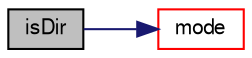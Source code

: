 digraph "isDir"
{
  bgcolor="transparent";
  edge [fontname="FreeSans",fontsize="10",labelfontname="FreeSans",labelfontsize="10"];
  node [fontname="FreeSans",fontsize="10",shape=record];
  rankdir="LR";
  Node98723 [label="isDir",height=0.2,width=0.4,color="black", fillcolor="grey75", style="filled", fontcolor="black"];
  Node98723 -> Node98724 [color="midnightblue",fontsize="10",style="solid",fontname="FreeSans"];
  Node98724 [label="mode",height=0.2,width=0.4,color="red",URL="$a21124.html#a7c482c9f0ea60317169ee39f62f670d4",tooltip="Return the file mode. "];
}
